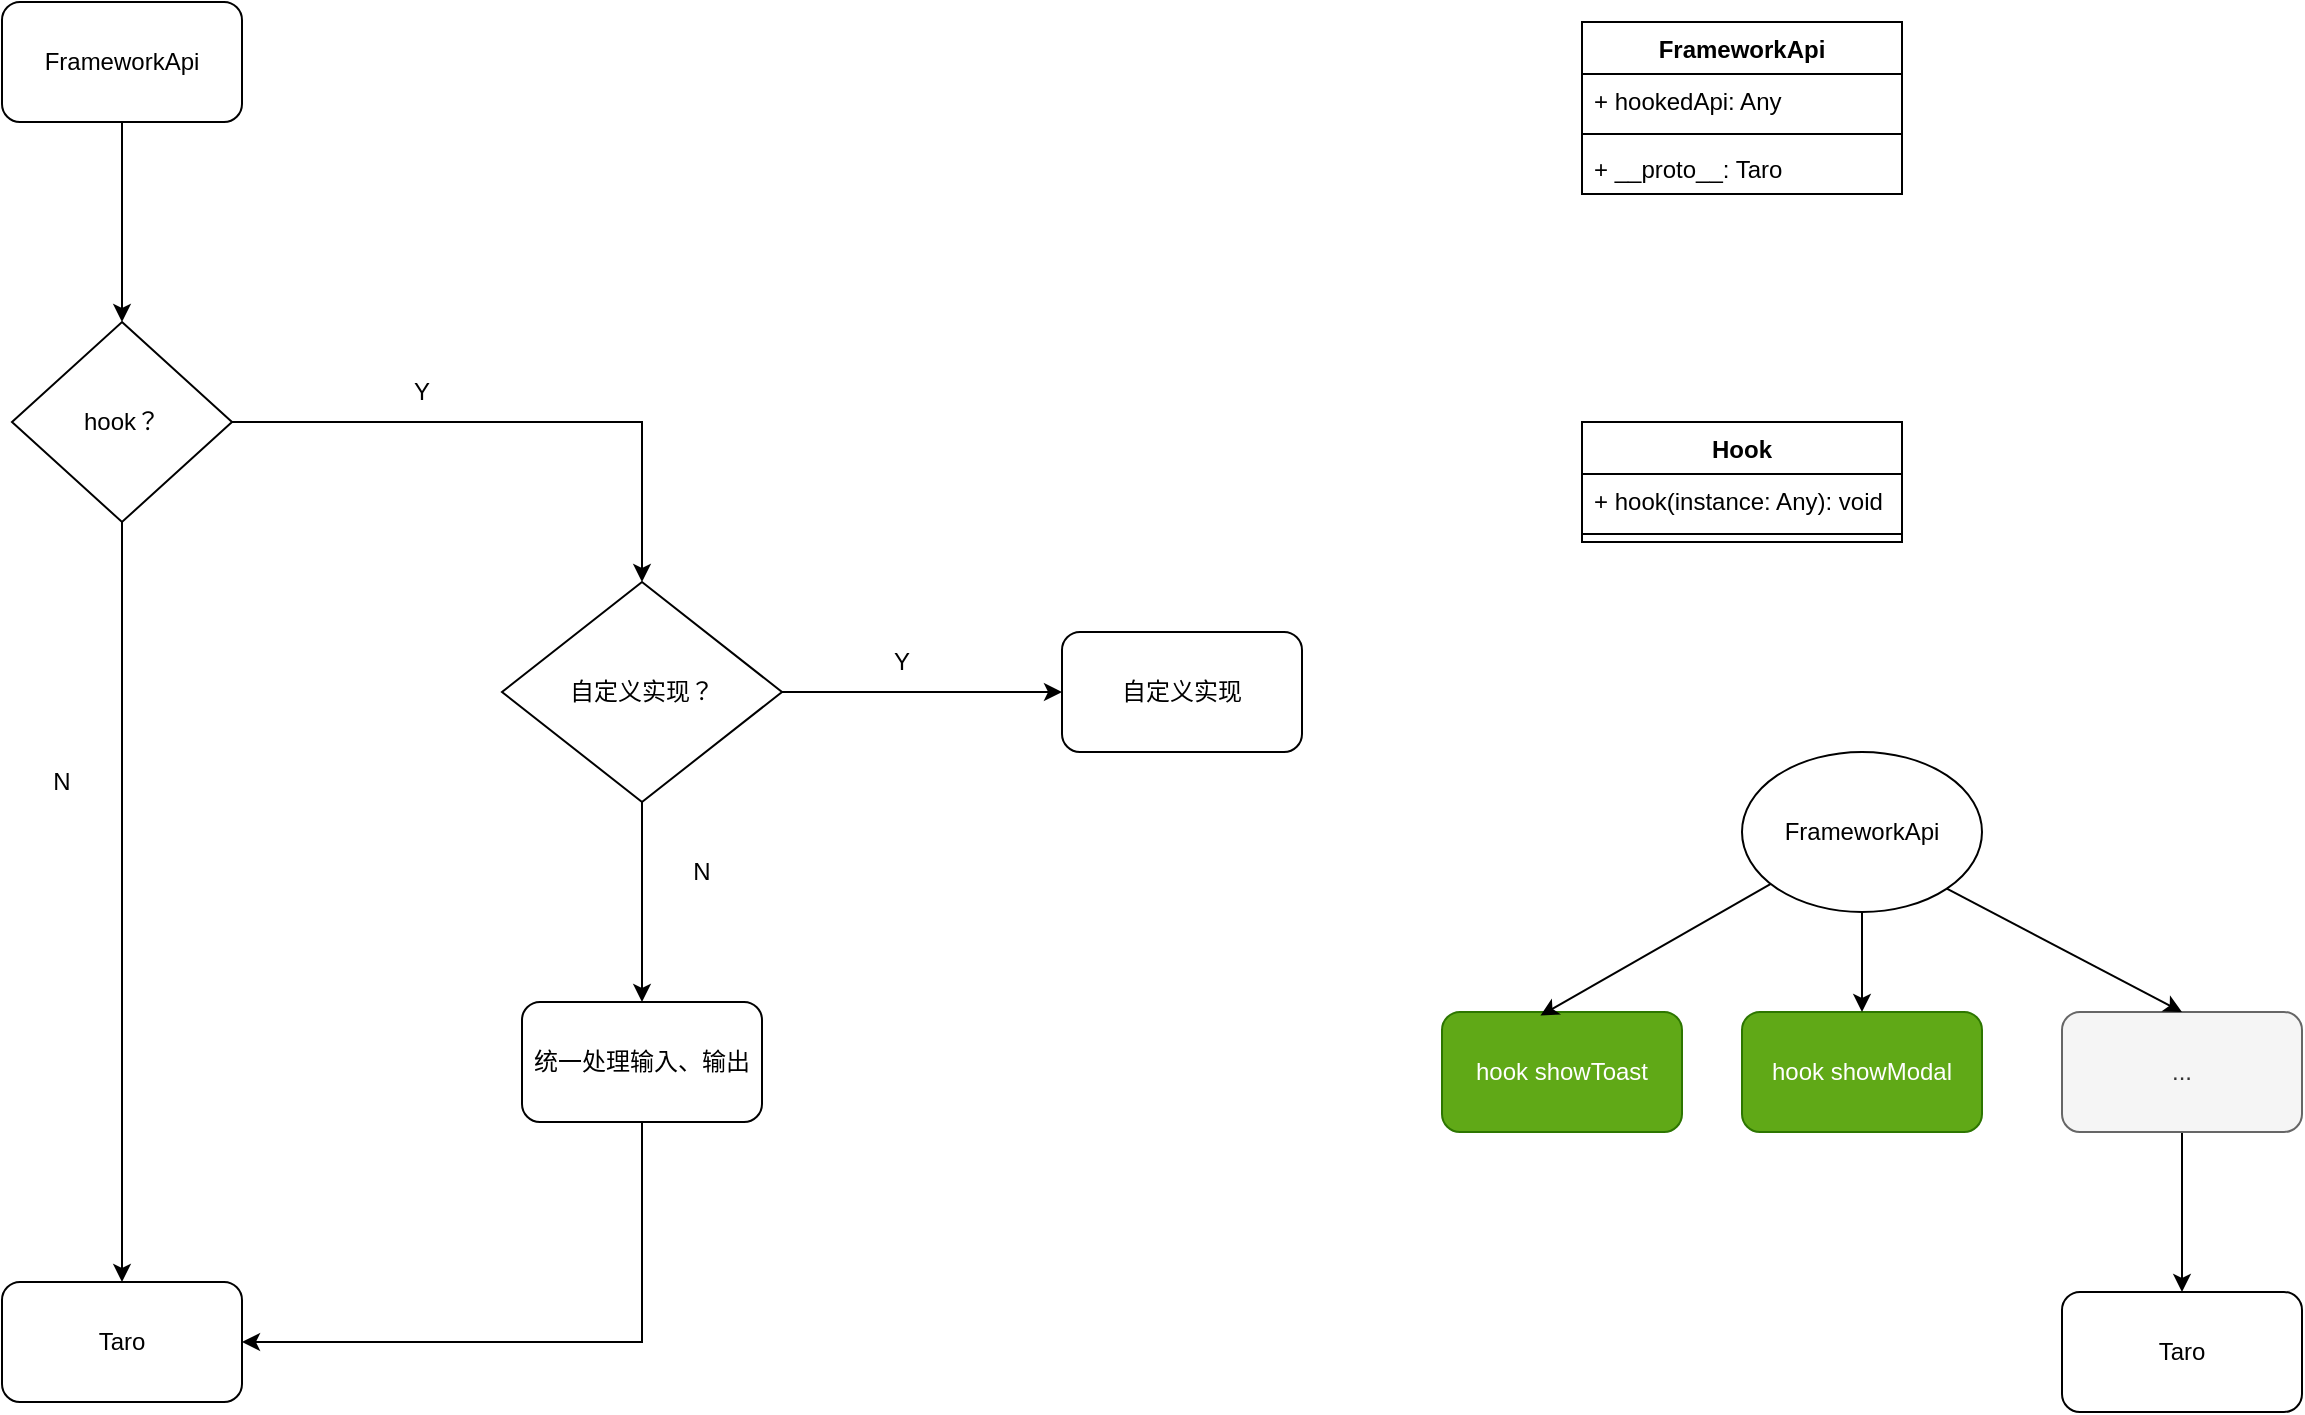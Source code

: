 <mxfile version="16.5.5" type="github">
  <diagram id="3oodgtNNZpfkS5er5Fbg" name="Page-1">
    <mxGraphModel dx="1550" dy="835" grid="1" gridSize="10" guides="1" tooltips="1" connect="1" arrows="1" fold="1" page="1" pageScale="1" pageWidth="1654" pageHeight="2336" math="0" shadow="0">
      <root>
        <mxCell id="0" />
        <mxCell id="1" parent="0" />
        <mxCell id="r0goQ1Xj1bO1NxsuIZUz-6" style="edgeStyle=orthogonalEdgeStyle;rounded=0;orthogonalLoop=1;jettySize=auto;html=1;" edge="1" parent="1" source="r0goQ1Xj1bO1NxsuIZUz-1" target="r0goQ1Xj1bO1NxsuIZUz-5">
          <mxGeometry relative="1" as="geometry" />
        </mxCell>
        <mxCell id="r0goQ1Xj1bO1NxsuIZUz-1" value="FrameworkApi" style="rounded=1;whiteSpace=wrap;html=1;" vertex="1" parent="1">
          <mxGeometry x="290" y="130" width="120" height="60" as="geometry" />
        </mxCell>
        <mxCell id="r0goQ1Xj1bO1NxsuIZUz-2" value="Taro" style="rounded=1;whiteSpace=wrap;html=1;" vertex="1" parent="1">
          <mxGeometry x="290" y="770" width="120" height="60" as="geometry" />
        </mxCell>
        <mxCell id="r0goQ1Xj1bO1NxsuIZUz-7" style="edgeStyle=orthogonalEdgeStyle;rounded=0;orthogonalLoop=1;jettySize=auto;html=1;exitX=0.5;exitY=1;exitDx=0;exitDy=0;entryX=0.5;entryY=0;entryDx=0;entryDy=0;" edge="1" parent="1" source="r0goQ1Xj1bO1NxsuIZUz-5" target="r0goQ1Xj1bO1NxsuIZUz-2">
          <mxGeometry relative="1" as="geometry" />
        </mxCell>
        <mxCell id="r0goQ1Xj1bO1NxsuIZUz-30" style="edgeStyle=orthogonalEdgeStyle;rounded=0;orthogonalLoop=1;jettySize=auto;html=1;exitX=1;exitY=0.5;exitDx=0;exitDy=0;entryX=0.5;entryY=0;entryDx=0;entryDy=0;" edge="1" parent="1" source="r0goQ1Xj1bO1NxsuIZUz-5" target="r0goQ1Xj1bO1NxsuIZUz-9">
          <mxGeometry relative="1" as="geometry" />
        </mxCell>
        <mxCell id="r0goQ1Xj1bO1NxsuIZUz-5" value="hook？" style="rhombus;whiteSpace=wrap;html=1;" vertex="1" parent="1">
          <mxGeometry x="295" y="290" width="110" height="100" as="geometry" />
        </mxCell>
        <mxCell id="r0goQ1Xj1bO1NxsuIZUz-13" style="edgeStyle=orthogonalEdgeStyle;rounded=0;orthogonalLoop=1;jettySize=auto;html=1;exitX=1;exitY=0.5;exitDx=0;exitDy=0;entryX=0;entryY=0.5;entryDx=0;entryDy=0;" edge="1" parent="1" source="r0goQ1Xj1bO1NxsuIZUz-9" target="r0goQ1Xj1bO1NxsuIZUz-12">
          <mxGeometry relative="1" as="geometry" />
        </mxCell>
        <mxCell id="r0goQ1Xj1bO1NxsuIZUz-27" style="edgeStyle=orthogonalEdgeStyle;rounded=0;orthogonalLoop=1;jettySize=auto;html=1;exitX=0.5;exitY=1;exitDx=0;exitDy=0;" edge="1" parent="1" source="r0goQ1Xj1bO1NxsuIZUz-9" target="r0goQ1Xj1bO1NxsuIZUz-26">
          <mxGeometry relative="1" as="geometry" />
        </mxCell>
        <mxCell id="r0goQ1Xj1bO1NxsuIZUz-9" value="自定义实现？" style="rhombus;whiteSpace=wrap;html=1;" vertex="1" parent="1">
          <mxGeometry x="540" y="420" width="140" height="110" as="geometry" />
        </mxCell>
        <mxCell id="r0goQ1Xj1bO1NxsuIZUz-12" value="自定义实现" style="rounded=1;whiteSpace=wrap;html=1;" vertex="1" parent="1">
          <mxGeometry x="820" y="445" width="120" height="60" as="geometry" />
        </mxCell>
        <mxCell id="r0goQ1Xj1bO1NxsuIZUz-18" value="FrameworkApi" style="swimlane;fontStyle=1;align=center;verticalAlign=top;childLayout=stackLayout;horizontal=1;startSize=26;horizontalStack=0;resizeParent=1;resizeParentMax=0;resizeLast=0;collapsible=1;marginBottom=0;" vertex="1" parent="1">
          <mxGeometry x="1080" y="140" width="160" height="86" as="geometry" />
        </mxCell>
        <mxCell id="r0goQ1Xj1bO1NxsuIZUz-19" value="+ hookedApi: Any" style="text;strokeColor=none;fillColor=none;align=left;verticalAlign=top;spacingLeft=4;spacingRight=4;overflow=hidden;rotatable=0;points=[[0,0.5],[1,0.5]];portConstraint=eastwest;" vertex="1" parent="r0goQ1Xj1bO1NxsuIZUz-18">
          <mxGeometry y="26" width="160" height="26" as="geometry" />
        </mxCell>
        <mxCell id="r0goQ1Xj1bO1NxsuIZUz-20" value="" style="line;strokeWidth=1;fillColor=none;align=left;verticalAlign=middle;spacingTop=-1;spacingLeft=3;spacingRight=3;rotatable=0;labelPosition=right;points=[];portConstraint=eastwest;" vertex="1" parent="r0goQ1Xj1bO1NxsuIZUz-18">
          <mxGeometry y="52" width="160" height="8" as="geometry" />
        </mxCell>
        <mxCell id="r0goQ1Xj1bO1NxsuIZUz-21" value="+ __proto__: Taro" style="text;strokeColor=none;fillColor=none;align=left;verticalAlign=top;spacingLeft=4;spacingRight=4;overflow=hidden;rotatable=0;points=[[0,0.5],[1,0.5]];portConstraint=eastwest;" vertex="1" parent="r0goQ1Xj1bO1NxsuIZUz-18">
          <mxGeometry y="60" width="160" height="26" as="geometry" />
        </mxCell>
        <mxCell id="r0goQ1Xj1bO1NxsuIZUz-22" value="Hook" style="swimlane;fontStyle=1;align=center;verticalAlign=top;childLayout=stackLayout;horizontal=1;startSize=26;horizontalStack=0;resizeParent=1;resizeParentMax=0;resizeLast=0;collapsible=1;marginBottom=0;" vertex="1" parent="1">
          <mxGeometry x="1080" y="340" width="160" height="60" as="geometry" />
        </mxCell>
        <mxCell id="r0goQ1Xj1bO1NxsuIZUz-23" value="+ hook(instance: Any): void" style="text;strokeColor=none;fillColor=none;align=left;verticalAlign=top;spacingLeft=4;spacingRight=4;overflow=hidden;rotatable=0;points=[[0,0.5],[1,0.5]];portConstraint=eastwest;" vertex="1" parent="r0goQ1Xj1bO1NxsuIZUz-22">
          <mxGeometry y="26" width="160" height="26" as="geometry" />
        </mxCell>
        <mxCell id="r0goQ1Xj1bO1NxsuIZUz-24" value="" style="line;strokeWidth=1;fillColor=none;align=left;verticalAlign=middle;spacingTop=-1;spacingLeft=3;spacingRight=3;rotatable=0;labelPosition=right;points=[];portConstraint=eastwest;" vertex="1" parent="r0goQ1Xj1bO1NxsuIZUz-22">
          <mxGeometry y="52" width="160" height="8" as="geometry" />
        </mxCell>
        <mxCell id="r0goQ1Xj1bO1NxsuIZUz-29" style="edgeStyle=orthogonalEdgeStyle;rounded=0;orthogonalLoop=1;jettySize=auto;html=1;exitX=0.5;exitY=1;exitDx=0;exitDy=0;entryX=1;entryY=0.5;entryDx=0;entryDy=0;" edge="1" parent="1" source="r0goQ1Xj1bO1NxsuIZUz-26" target="r0goQ1Xj1bO1NxsuIZUz-2">
          <mxGeometry relative="1" as="geometry" />
        </mxCell>
        <mxCell id="r0goQ1Xj1bO1NxsuIZUz-26" value="统一处理输入、输出" style="rounded=1;whiteSpace=wrap;html=1;" vertex="1" parent="1">
          <mxGeometry x="550" y="630" width="120" height="60" as="geometry" />
        </mxCell>
        <mxCell id="r0goQ1Xj1bO1NxsuIZUz-32" value="&lt;span&gt;FrameworkApi&lt;/span&gt;" style="ellipse;whiteSpace=wrap;html=1;" vertex="1" parent="1">
          <mxGeometry x="1160" y="505" width="120" height="80" as="geometry" />
        </mxCell>
        <mxCell id="r0goQ1Xj1bO1NxsuIZUz-34" value="hook showToast" style="rounded=1;whiteSpace=wrap;html=1;fillColor=#60a917;strokeColor=#2D7600;fontColor=#ffffff;" vertex="1" parent="1">
          <mxGeometry x="1010" y="635" width="120" height="60" as="geometry" />
        </mxCell>
        <mxCell id="r0goQ1Xj1bO1NxsuIZUz-35" value="hook showModal" style="rounded=1;whiteSpace=wrap;html=1;fillColor=#60a917;strokeColor=#2D7600;fontColor=#ffffff;" vertex="1" parent="1">
          <mxGeometry x="1160" y="635" width="120" height="60" as="geometry" />
        </mxCell>
        <mxCell id="r0goQ1Xj1bO1NxsuIZUz-37" value="" style="endArrow=classic;html=1;rounded=0;entryX=0.41;entryY=0.03;entryDx=0;entryDy=0;entryPerimeter=0;" edge="1" parent="1" source="r0goQ1Xj1bO1NxsuIZUz-32" target="r0goQ1Xj1bO1NxsuIZUz-34">
          <mxGeometry width="50" height="50" relative="1" as="geometry">
            <mxPoint x="850" y="545" as="sourcePoint" />
            <mxPoint x="900" y="495" as="targetPoint" />
          </mxGeometry>
        </mxCell>
        <mxCell id="r0goQ1Xj1bO1NxsuIZUz-38" value="" style="endArrow=classic;html=1;rounded=0;exitX=0.5;exitY=1;exitDx=0;exitDy=0;entryX=0.5;entryY=0;entryDx=0;entryDy=0;" edge="1" parent="1" source="r0goQ1Xj1bO1NxsuIZUz-32" target="r0goQ1Xj1bO1NxsuIZUz-35">
          <mxGeometry width="50" height="50" relative="1" as="geometry">
            <mxPoint x="850" y="545" as="sourcePoint" />
            <mxPoint x="900" y="495" as="targetPoint" />
          </mxGeometry>
        </mxCell>
        <mxCell id="r0goQ1Xj1bO1NxsuIZUz-43" style="edgeStyle=orthogonalEdgeStyle;rounded=0;orthogonalLoop=1;jettySize=auto;html=1;exitX=0.5;exitY=1;exitDx=0;exitDy=0;entryX=0.5;entryY=0;entryDx=0;entryDy=0;" edge="1" parent="1" source="r0goQ1Xj1bO1NxsuIZUz-39" target="r0goQ1Xj1bO1NxsuIZUz-40">
          <mxGeometry relative="1" as="geometry" />
        </mxCell>
        <mxCell id="r0goQ1Xj1bO1NxsuIZUz-39" value="..." style="rounded=1;whiteSpace=wrap;html=1;fillColor=#f5f5f5;fontColor=#333333;strokeColor=#666666;" vertex="1" parent="1">
          <mxGeometry x="1320" y="635" width="120" height="60" as="geometry" />
        </mxCell>
        <mxCell id="r0goQ1Xj1bO1NxsuIZUz-40" value="Taro" style="rounded=1;whiteSpace=wrap;html=1;" vertex="1" parent="1">
          <mxGeometry x="1320" y="775" width="120" height="60" as="geometry" />
        </mxCell>
        <mxCell id="r0goQ1Xj1bO1NxsuIZUz-42" value="" style="endArrow=classic;html=1;rounded=0;exitX=1;exitY=1;exitDx=0;exitDy=0;entryX=0.5;entryY=0;entryDx=0;entryDy=0;" edge="1" parent="1" source="r0goQ1Xj1bO1NxsuIZUz-32" target="r0goQ1Xj1bO1NxsuIZUz-39">
          <mxGeometry width="50" height="50" relative="1" as="geometry">
            <mxPoint x="850" y="545" as="sourcePoint" />
            <mxPoint x="900" y="495" as="targetPoint" />
          </mxGeometry>
        </mxCell>
        <mxCell id="r0goQ1Xj1bO1NxsuIZUz-44" value="N" style="text;html=1;strokeColor=none;fillColor=none;align=center;verticalAlign=middle;whiteSpace=wrap;rounded=0;" vertex="1" parent="1">
          <mxGeometry x="290" y="505" width="60" height="30" as="geometry" />
        </mxCell>
        <mxCell id="r0goQ1Xj1bO1NxsuIZUz-45" value="Y" style="text;html=1;strokeColor=none;fillColor=none;align=center;verticalAlign=middle;whiteSpace=wrap;rounded=0;" vertex="1" parent="1">
          <mxGeometry x="470" y="310" width="60" height="30" as="geometry" />
        </mxCell>
        <mxCell id="r0goQ1Xj1bO1NxsuIZUz-46" value="Y" style="text;html=1;strokeColor=none;fillColor=none;align=center;verticalAlign=middle;whiteSpace=wrap;rounded=0;" vertex="1" parent="1">
          <mxGeometry x="710" y="445" width="60" height="30" as="geometry" />
        </mxCell>
        <mxCell id="r0goQ1Xj1bO1NxsuIZUz-47" value="N" style="text;html=1;strokeColor=none;fillColor=none;align=center;verticalAlign=middle;whiteSpace=wrap;rounded=0;" vertex="1" parent="1">
          <mxGeometry x="610" y="550" width="60" height="30" as="geometry" />
        </mxCell>
      </root>
    </mxGraphModel>
  </diagram>
</mxfile>
